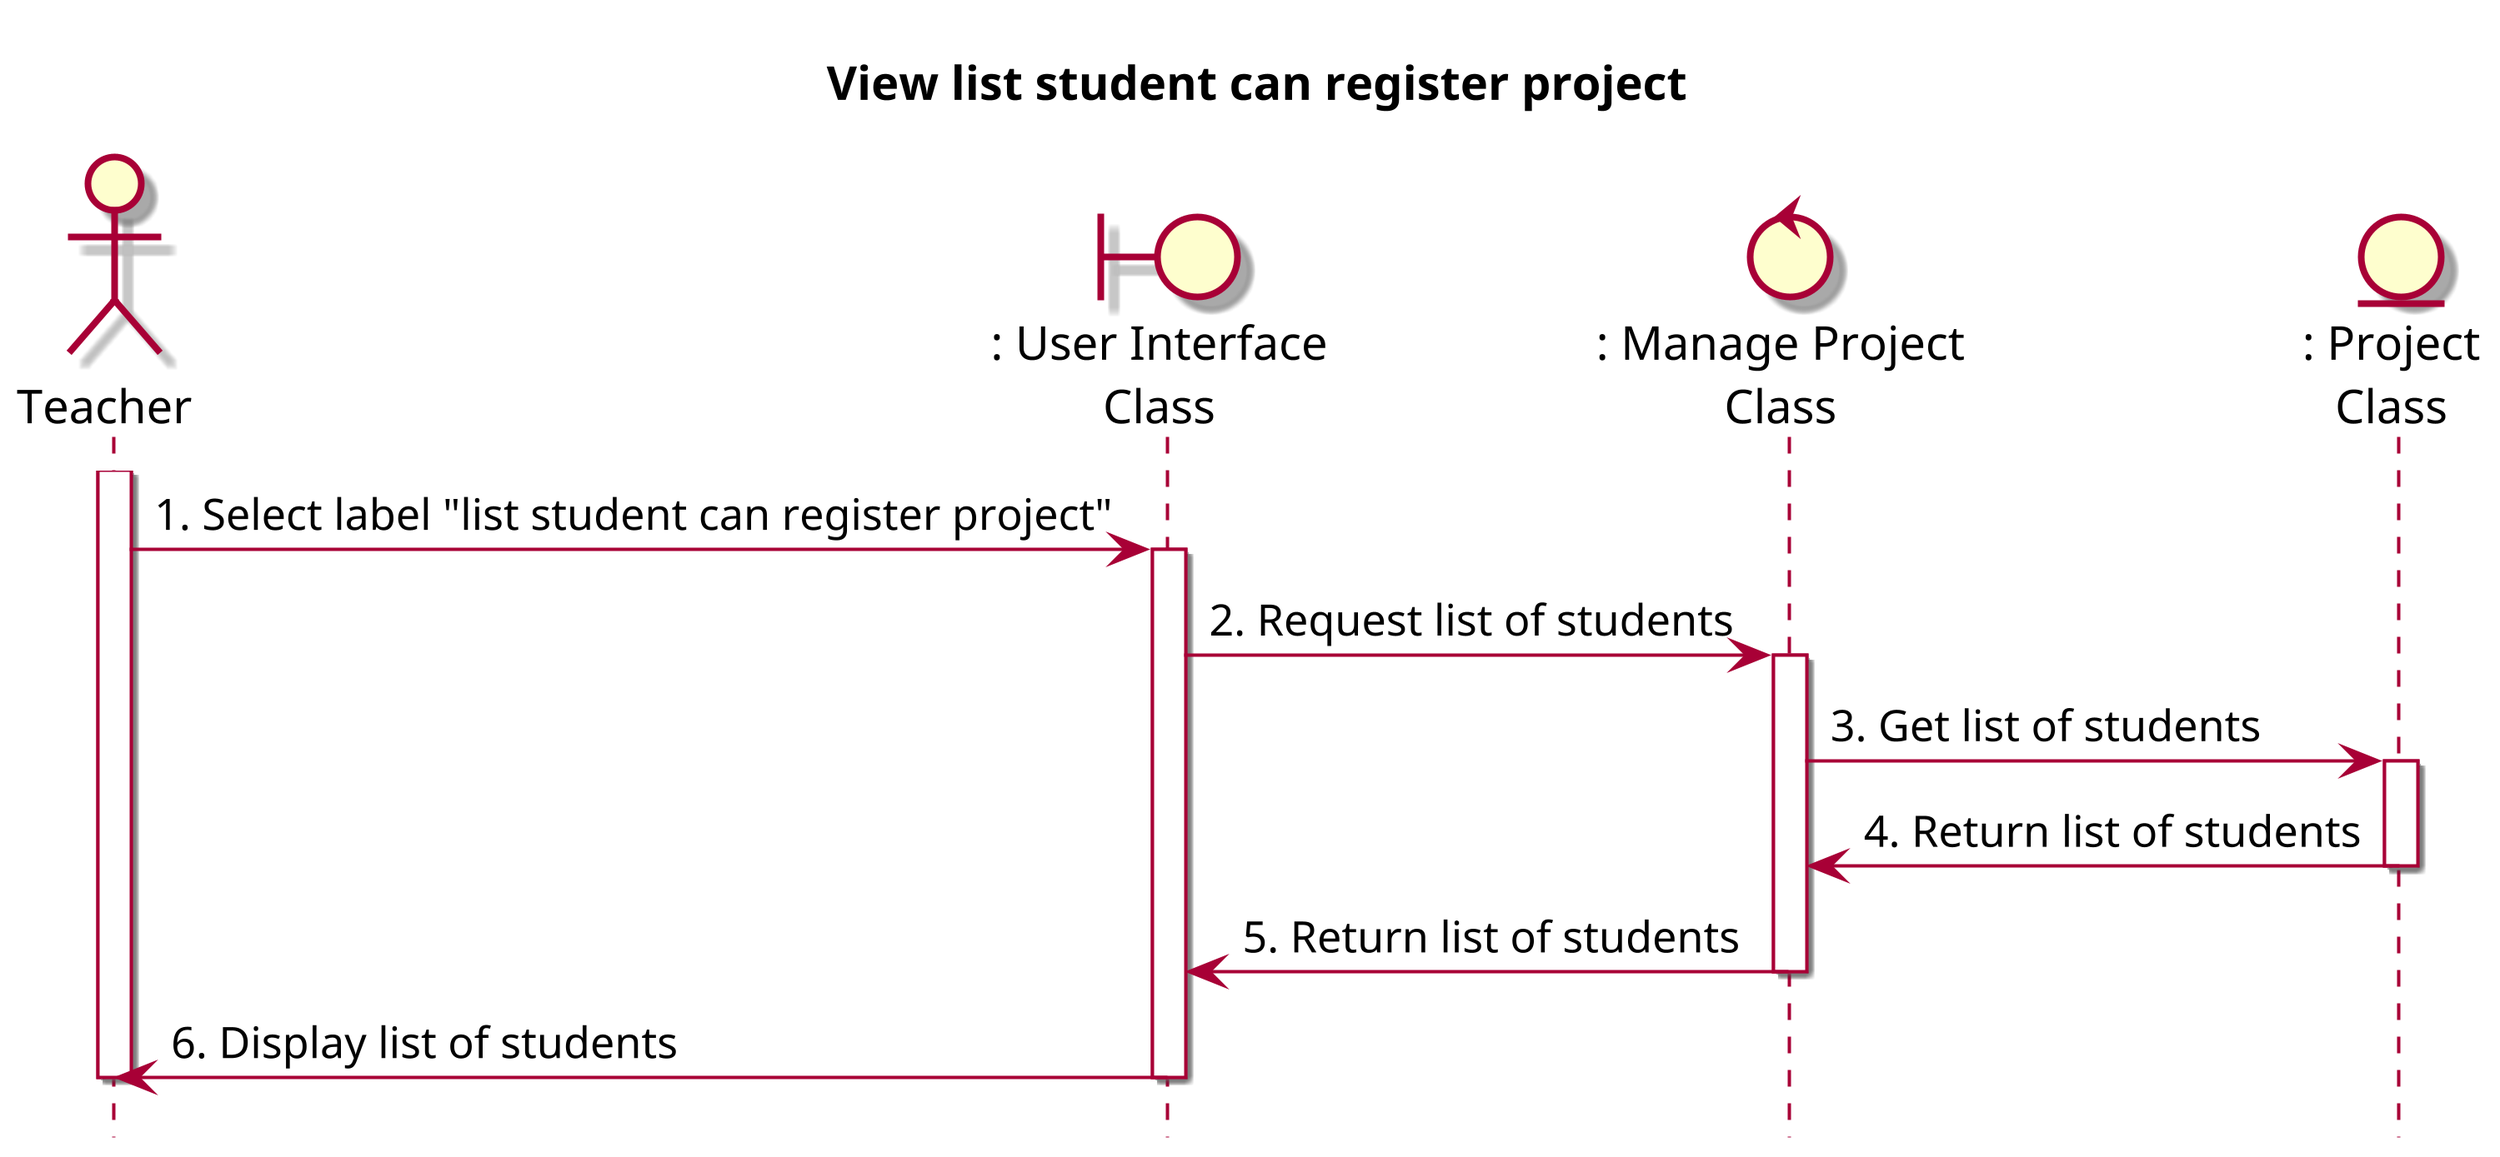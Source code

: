 @startuml ViewListStudentCanRegisterProject
skin rose
hide footbox
scale 5

title "View list student can register project"
actor "Teacher" as teacher
boundary ": User Interface\nClass" as userInterface
control ": Manage Project\nClass" as manageProject
entity ": Project\nClass" as project
activate teacher
teacher -> userInterface: 1. Select label "list student can register project"
activate userInterface
userInterface -> manageProject: 2. Request list of students
activate manageProject
manageProject -> project: 3. Get list of students
activate project
project -> manageProject: 4. Return list of students
deactivate project
manageProject -> userInterface: 5. Return list of students
deactivate manageProject
userInterface -> teacher: 6. Display list of students
deactivate userInterface
deactivate teacher
@enduml